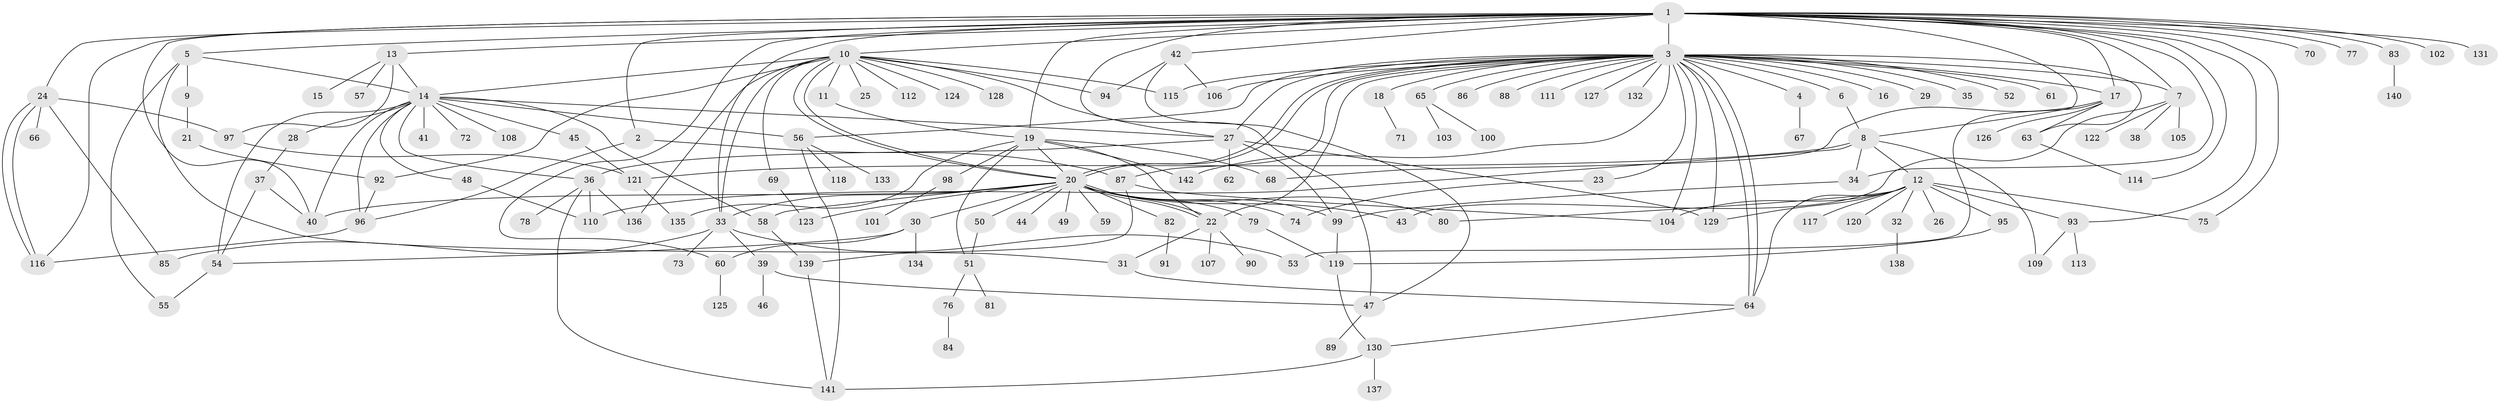 // Generated by graph-tools (version 1.1) at 2025/14/03/09/25 04:14:35]
// undirected, 142 vertices, 219 edges
graph export_dot {
graph [start="1"]
  node [color=gray90,style=filled];
  1;
  2;
  3;
  4;
  5;
  6;
  7;
  8;
  9;
  10;
  11;
  12;
  13;
  14;
  15;
  16;
  17;
  18;
  19;
  20;
  21;
  22;
  23;
  24;
  25;
  26;
  27;
  28;
  29;
  30;
  31;
  32;
  33;
  34;
  35;
  36;
  37;
  38;
  39;
  40;
  41;
  42;
  43;
  44;
  45;
  46;
  47;
  48;
  49;
  50;
  51;
  52;
  53;
  54;
  55;
  56;
  57;
  58;
  59;
  60;
  61;
  62;
  63;
  64;
  65;
  66;
  67;
  68;
  69;
  70;
  71;
  72;
  73;
  74;
  75;
  76;
  77;
  78;
  79;
  80;
  81;
  82;
  83;
  84;
  85;
  86;
  87;
  88;
  89;
  90;
  91;
  92;
  93;
  94;
  95;
  96;
  97;
  98;
  99;
  100;
  101;
  102;
  103;
  104;
  105;
  106;
  107;
  108;
  109;
  110;
  111;
  112;
  113;
  114;
  115;
  116;
  117;
  118;
  119;
  120;
  121;
  122;
  123;
  124;
  125;
  126;
  127;
  128;
  129;
  130;
  131;
  132;
  133;
  134;
  135;
  136;
  137;
  138;
  139;
  140;
  141;
  142;
  1 -- 2;
  1 -- 3;
  1 -- 5;
  1 -- 7;
  1 -- 8;
  1 -- 10;
  1 -- 13;
  1 -- 17;
  1 -- 19;
  1 -- 24;
  1 -- 33;
  1 -- 34;
  1 -- 40;
  1 -- 42;
  1 -- 47;
  1 -- 60;
  1 -- 70;
  1 -- 75;
  1 -- 77;
  1 -- 83;
  1 -- 93;
  1 -- 102;
  1 -- 114;
  1 -- 116;
  1 -- 131;
  2 -- 87;
  2 -- 96;
  3 -- 4;
  3 -- 6;
  3 -- 7;
  3 -- 16;
  3 -- 17;
  3 -- 18;
  3 -- 20;
  3 -- 20;
  3 -- 22;
  3 -- 23;
  3 -- 27;
  3 -- 29;
  3 -- 35;
  3 -- 52;
  3 -- 56;
  3 -- 61;
  3 -- 63;
  3 -- 64;
  3 -- 64;
  3 -- 65;
  3 -- 86;
  3 -- 87;
  3 -- 88;
  3 -- 104;
  3 -- 106;
  3 -- 111;
  3 -- 115;
  3 -- 127;
  3 -- 129;
  3 -- 132;
  3 -- 142;
  4 -- 67;
  5 -- 9;
  5 -- 14;
  5 -- 31;
  5 -- 55;
  6 -- 8;
  7 -- 38;
  7 -- 43;
  7 -- 105;
  7 -- 122;
  8 -- 12;
  8 -- 34;
  8 -- 109;
  8 -- 110;
  8 -- 121;
  9 -- 21;
  10 -- 11;
  10 -- 14;
  10 -- 20;
  10 -- 20;
  10 -- 25;
  10 -- 27;
  10 -- 33;
  10 -- 69;
  10 -- 92;
  10 -- 94;
  10 -- 112;
  10 -- 115;
  10 -- 124;
  10 -- 128;
  10 -- 136;
  11 -- 19;
  12 -- 26;
  12 -- 32;
  12 -- 64;
  12 -- 75;
  12 -- 80;
  12 -- 93;
  12 -- 95;
  12 -- 104;
  12 -- 117;
  12 -- 120;
  12 -- 129;
  13 -- 14;
  13 -- 15;
  13 -- 57;
  13 -- 97;
  14 -- 27;
  14 -- 28;
  14 -- 36;
  14 -- 40;
  14 -- 41;
  14 -- 45;
  14 -- 48;
  14 -- 54;
  14 -- 56;
  14 -- 58;
  14 -- 72;
  14 -- 96;
  14 -- 108;
  17 -- 53;
  17 -- 63;
  17 -- 68;
  17 -- 126;
  18 -- 71;
  19 -- 20;
  19 -- 22;
  19 -- 51;
  19 -- 68;
  19 -- 98;
  19 -- 135;
  19 -- 142;
  20 -- 22;
  20 -- 22;
  20 -- 30;
  20 -- 33;
  20 -- 40;
  20 -- 43;
  20 -- 44;
  20 -- 49;
  20 -- 50;
  20 -- 58;
  20 -- 59;
  20 -- 74;
  20 -- 79;
  20 -- 80;
  20 -- 82;
  20 -- 99;
  20 -- 123;
  21 -- 92;
  22 -- 31;
  22 -- 90;
  22 -- 107;
  23 -- 74;
  24 -- 66;
  24 -- 85;
  24 -- 97;
  24 -- 116;
  24 -- 116;
  27 -- 36;
  27 -- 62;
  27 -- 99;
  27 -- 129;
  28 -- 37;
  30 -- 54;
  30 -- 60;
  30 -- 134;
  31 -- 64;
  32 -- 138;
  33 -- 39;
  33 -- 53;
  33 -- 73;
  33 -- 85;
  34 -- 99;
  36 -- 78;
  36 -- 110;
  36 -- 136;
  36 -- 141;
  37 -- 40;
  37 -- 54;
  39 -- 46;
  39 -- 47;
  42 -- 47;
  42 -- 94;
  42 -- 106;
  45 -- 121;
  47 -- 89;
  48 -- 110;
  50 -- 51;
  51 -- 76;
  51 -- 81;
  54 -- 55;
  56 -- 118;
  56 -- 133;
  56 -- 141;
  58 -- 139;
  60 -- 125;
  63 -- 114;
  64 -- 130;
  65 -- 100;
  65 -- 103;
  69 -- 123;
  76 -- 84;
  79 -- 119;
  82 -- 91;
  83 -- 140;
  87 -- 104;
  87 -- 139;
  92 -- 96;
  93 -- 109;
  93 -- 113;
  95 -- 119;
  96 -- 116;
  97 -- 121;
  98 -- 101;
  99 -- 119;
  119 -- 130;
  121 -- 135;
  130 -- 137;
  130 -- 141;
  139 -- 141;
}
